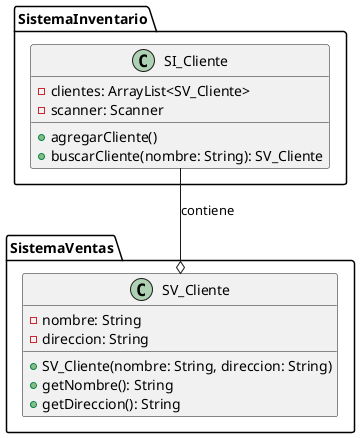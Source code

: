 @startuml
package SistemaInventario {
  class SI_Cliente {
    - clientes: ArrayList<SV_Cliente>
    - scanner: Scanner
    + agregarCliente()
    + buscarCliente(nombre: String): SV_Cliente
  }
}

package SistemaVentas {
  class SV_Cliente {
    - nombre: String
    - direccion: String
    + SV_Cliente(nombre: String, direccion: String)
    + getNombre(): String
    + getDireccion(): String
  }
}

SI_Cliente --o SV_Cliente : contiene
@enduml